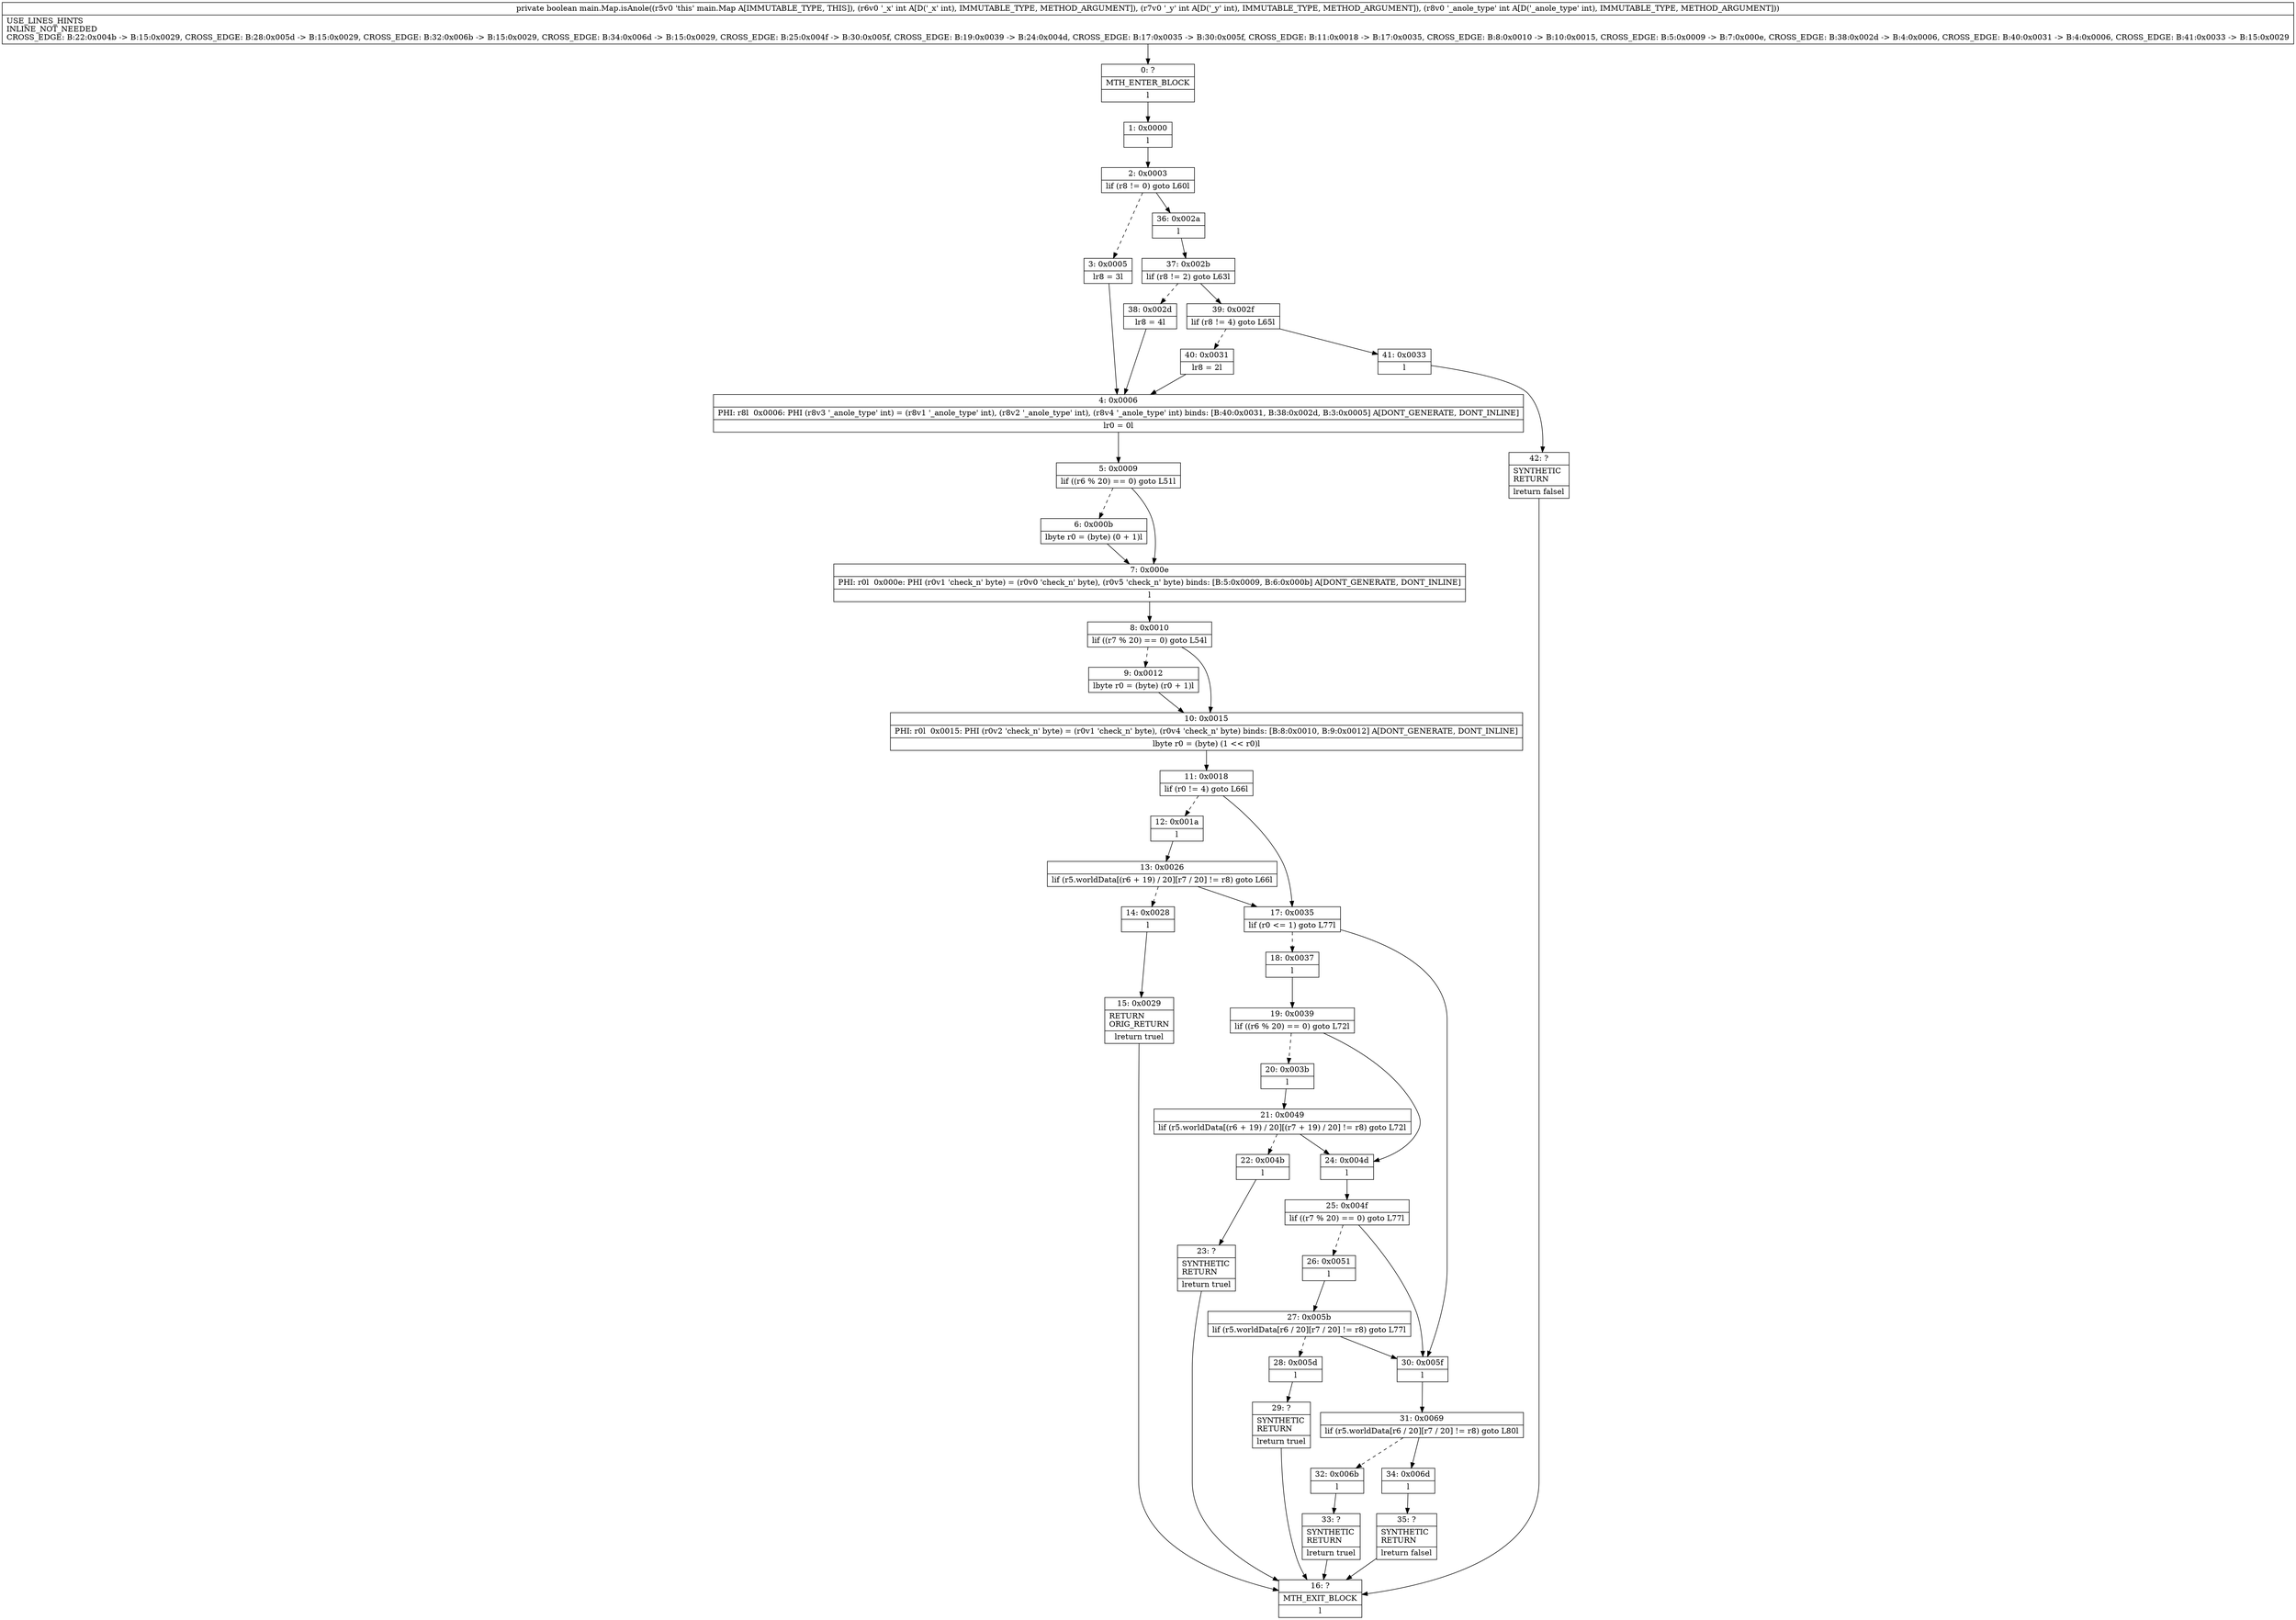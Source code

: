 digraph "CFG formain.Map.isAnole(III)Z" {
Node_0 [shape=record,label="{0\:\ ?|MTH_ENTER_BLOCK\l|l}"];
Node_1 [shape=record,label="{1\:\ 0x0000|l}"];
Node_2 [shape=record,label="{2\:\ 0x0003|lif (r8 != 0) goto L60l}"];
Node_3 [shape=record,label="{3\:\ 0x0005|lr8 = 3l}"];
Node_4 [shape=record,label="{4\:\ 0x0006|PHI: r8l  0x0006: PHI (r8v3 '_anole_type' int) = (r8v1 '_anole_type' int), (r8v2 '_anole_type' int), (r8v4 '_anole_type' int) binds: [B:40:0x0031, B:38:0x002d, B:3:0x0005] A[DONT_GENERATE, DONT_INLINE]\l|lr0 = 0l}"];
Node_5 [shape=record,label="{5\:\ 0x0009|lif ((r6 % 20) == 0) goto L51l}"];
Node_6 [shape=record,label="{6\:\ 0x000b|lbyte r0 = (byte) (0 + 1)l}"];
Node_7 [shape=record,label="{7\:\ 0x000e|PHI: r0l  0x000e: PHI (r0v1 'check_n' byte) = (r0v0 'check_n' byte), (r0v5 'check_n' byte) binds: [B:5:0x0009, B:6:0x000b] A[DONT_GENERATE, DONT_INLINE]\l|l}"];
Node_8 [shape=record,label="{8\:\ 0x0010|lif ((r7 % 20) == 0) goto L54l}"];
Node_9 [shape=record,label="{9\:\ 0x0012|lbyte r0 = (byte) (r0 + 1)l}"];
Node_10 [shape=record,label="{10\:\ 0x0015|PHI: r0l  0x0015: PHI (r0v2 'check_n' byte) = (r0v1 'check_n' byte), (r0v4 'check_n' byte) binds: [B:8:0x0010, B:9:0x0012] A[DONT_GENERATE, DONT_INLINE]\l|lbyte r0 = (byte) (1 \<\< r0)l}"];
Node_11 [shape=record,label="{11\:\ 0x0018|lif (r0 != 4) goto L66l}"];
Node_12 [shape=record,label="{12\:\ 0x001a|l}"];
Node_13 [shape=record,label="{13\:\ 0x0026|lif (r5.worldData[(r6 + 19) \/ 20][r7 \/ 20] != r8) goto L66l}"];
Node_14 [shape=record,label="{14\:\ 0x0028|l}"];
Node_15 [shape=record,label="{15\:\ 0x0029|RETURN\lORIG_RETURN\l|lreturn truel}"];
Node_16 [shape=record,label="{16\:\ ?|MTH_EXIT_BLOCK\l|l}"];
Node_17 [shape=record,label="{17\:\ 0x0035|lif (r0 \<= 1) goto L77l}"];
Node_18 [shape=record,label="{18\:\ 0x0037|l}"];
Node_19 [shape=record,label="{19\:\ 0x0039|lif ((r6 % 20) == 0) goto L72l}"];
Node_20 [shape=record,label="{20\:\ 0x003b|l}"];
Node_21 [shape=record,label="{21\:\ 0x0049|lif (r5.worldData[(r6 + 19) \/ 20][(r7 + 19) \/ 20] != r8) goto L72l}"];
Node_22 [shape=record,label="{22\:\ 0x004b|l}"];
Node_23 [shape=record,label="{23\:\ ?|SYNTHETIC\lRETURN\l|lreturn truel}"];
Node_24 [shape=record,label="{24\:\ 0x004d|l}"];
Node_25 [shape=record,label="{25\:\ 0x004f|lif ((r7 % 20) == 0) goto L77l}"];
Node_26 [shape=record,label="{26\:\ 0x0051|l}"];
Node_27 [shape=record,label="{27\:\ 0x005b|lif (r5.worldData[r6 \/ 20][r7 \/ 20] != r8) goto L77l}"];
Node_28 [shape=record,label="{28\:\ 0x005d|l}"];
Node_29 [shape=record,label="{29\:\ ?|SYNTHETIC\lRETURN\l|lreturn truel}"];
Node_30 [shape=record,label="{30\:\ 0x005f|l}"];
Node_31 [shape=record,label="{31\:\ 0x0069|lif (r5.worldData[r6 \/ 20][r7 \/ 20] != r8) goto L80l}"];
Node_32 [shape=record,label="{32\:\ 0x006b|l}"];
Node_33 [shape=record,label="{33\:\ ?|SYNTHETIC\lRETURN\l|lreturn truel}"];
Node_34 [shape=record,label="{34\:\ 0x006d|l}"];
Node_35 [shape=record,label="{35\:\ ?|SYNTHETIC\lRETURN\l|lreturn falsel}"];
Node_36 [shape=record,label="{36\:\ 0x002a|l}"];
Node_37 [shape=record,label="{37\:\ 0x002b|lif (r8 != 2) goto L63l}"];
Node_38 [shape=record,label="{38\:\ 0x002d|lr8 = 4l}"];
Node_39 [shape=record,label="{39\:\ 0x002f|lif (r8 != 4) goto L65l}"];
Node_40 [shape=record,label="{40\:\ 0x0031|lr8 = 2l}"];
Node_41 [shape=record,label="{41\:\ 0x0033|l}"];
Node_42 [shape=record,label="{42\:\ ?|SYNTHETIC\lRETURN\l|lreturn falsel}"];
MethodNode[shape=record,label="{private boolean main.Map.isAnole((r5v0 'this' main.Map A[IMMUTABLE_TYPE, THIS]), (r6v0 '_x' int A[D('_x' int), IMMUTABLE_TYPE, METHOD_ARGUMENT]), (r7v0 '_y' int A[D('_y' int), IMMUTABLE_TYPE, METHOD_ARGUMENT]), (r8v0 '_anole_type' int A[D('_anole_type' int), IMMUTABLE_TYPE, METHOD_ARGUMENT]))  | USE_LINES_HINTS\lINLINE_NOT_NEEDED\lCROSS_EDGE: B:22:0x004b \-\> B:15:0x0029, CROSS_EDGE: B:28:0x005d \-\> B:15:0x0029, CROSS_EDGE: B:32:0x006b \-\> B:15:0x0029, CROSS_EDGE: B:34:0x006d \-\> B:15:0x0029, CROSS_EDGE: B:25:0x004f \-\> B:30:0x005f, CROSS_EDGE: B:19:0x0039 \-\> B:24:0x004d, CROSS_EDGE: B:17:0x0035 \-\> B:30:0x005f, CROSS_EDGE: B:11:0x0018 \-\> B:17:0x0035, CROSS_EDGE: B:8:0x0010 \-\> B:10:0x0015, CROSS_EDGE: B:5:0x0009 \-\> B:7:0x000e, CROSS_EDGE: B:38:0x002d \-\> B:4:0x0006, CROSS_EDGE: B:40:0x0031 \-\> B:4:0x0006, CROSS_EDGE: B:41:0x0033 \-\> B:15:0x0029\l}"];
MethodNode -> Node_0;
Node_0 -> Node_1;
Node_1 -> Node_2;
Node_2 -> Node_3[style=dashed];
Node_2 -> Node_36;
Node_3 -> Node_4;
Node_4 -> Node_5;
Node_5 -> Node_6[style=dashed];
Node_5 -> Node_7;
Node_6 -> Node_7;
Node_7 -> Node_8;
Node_8 -> Node_9[style=dashed];
Node_8 -> Node_10;
Node_9 -> Node_10;
Node_10 -> Node_11;
Node_11 -> Node_12[style=dashed];
Node_11 -> Node_17;
Node_12 -> Node_13;
Node_13 -> Node_14[style=dashed];
Node_13 -> Node_17;
Node_14 -> Node_15;
Node_15 -> Node_16;
Node_17 -> Node_18[style=dashed];
Node_17 -> Node_30;
Node_18 -> Node_19;
Node_19 -> Node_20[style=dashed];
Node_19 -> Node_24;
Node_20 -> Node_21;
Node_21 -> Node_22[style=dashed];
Node_21 -> Node_24;
Node_22 -> Node_23;
Node_23 -> Node_16;
Node_24 -> Node_25;
Node_25 -> Node_26[style=dashed];
Node_25 -> Node_30;
Node_26 -> Node_27;
Node_27 -> Node_28[style=dashed];
Node_27 -> Node_30;
Node_28 -> Node_29;
Node_29 -> Node_16;
Node_30 -> Node_31;
Node_31 -> Node_32[style=dashed];
Node_31 -> Node_34;
Node_32 -> Node_33;
Node_33 -> Node_16;
Node_34 -> Node_35;
Node_35 -> Node_16;
Node_36 -> Node_37;
Node_37 -> Node_38[style=dashed];
Node_37 -> Node_39;
Node_38 -> Node_4;
Node_39 -> Node_40[style=dashed];
Node_39 -> Node_41;
Node_40 -> Node_4;
Node_41 -> Node_42;
Node_42 -> Node_16;
}

